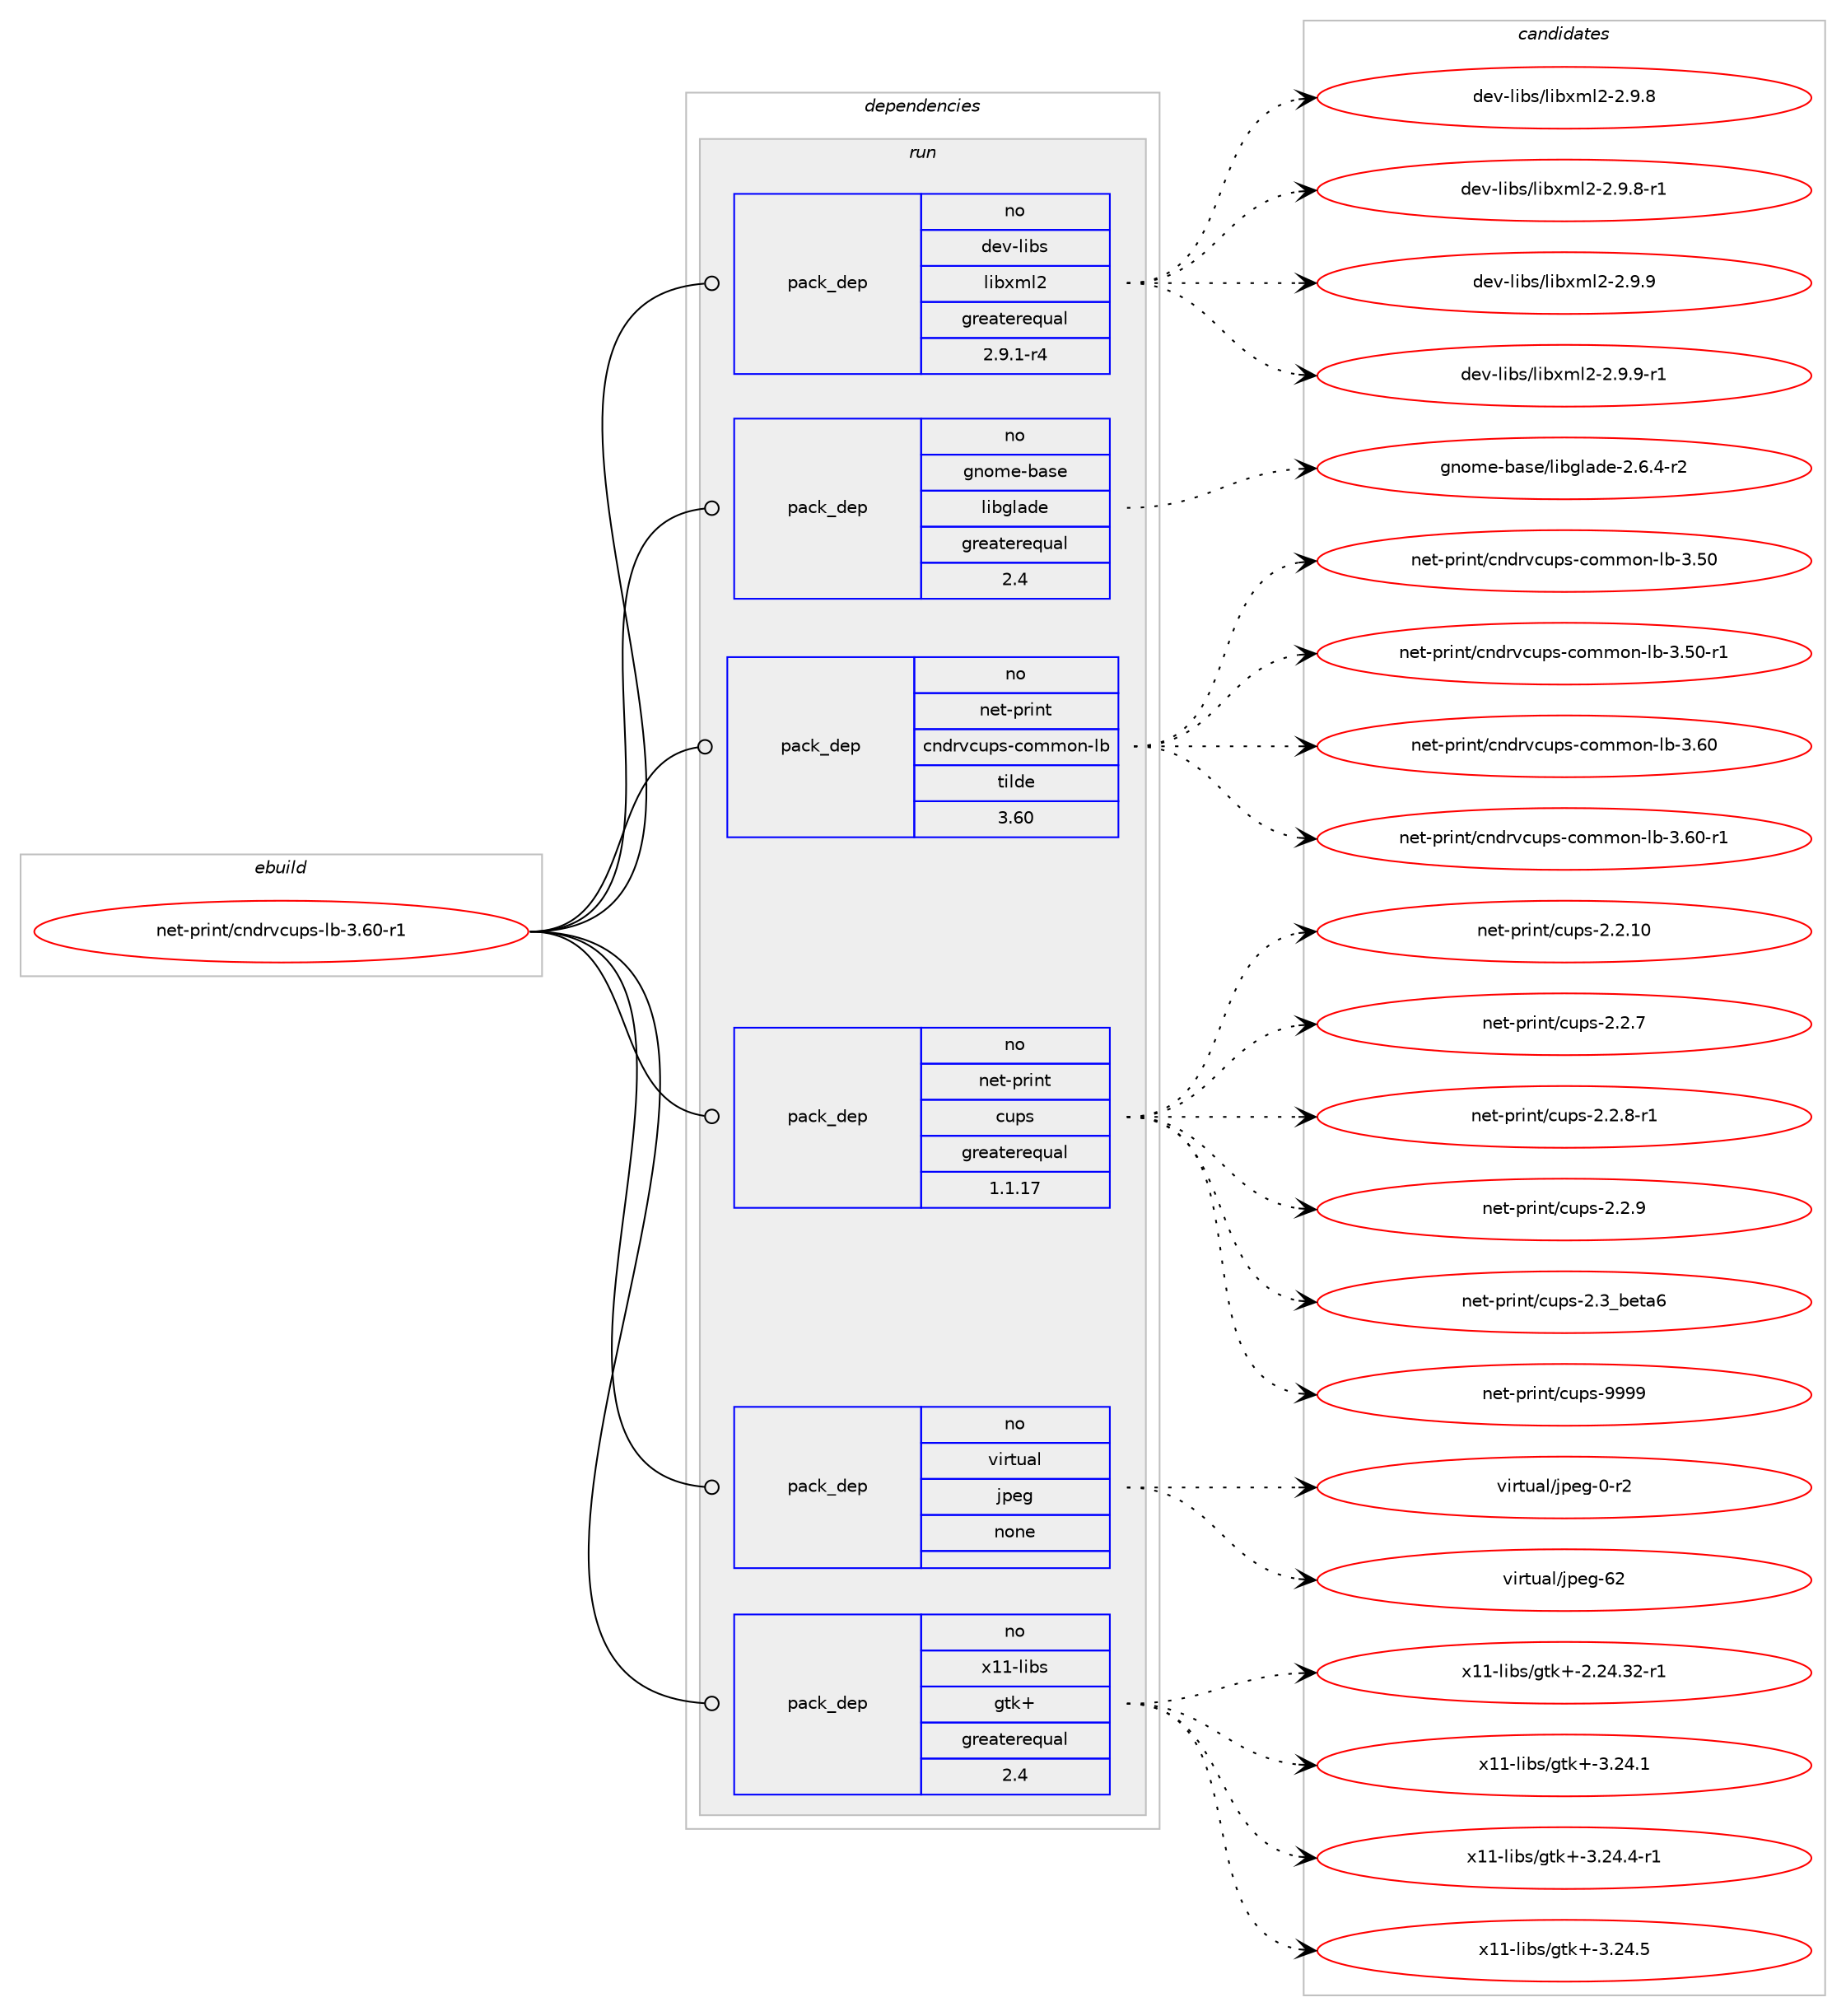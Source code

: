 digraph prolog {

# *************
# Graph options
# *************

newrank=true;
concentrate=true;
compound=true;
graph [rankdir=LR,fontname=Helvetica,fontsize=10,ranksep=1.5];#, ranksep=2.5, nodesep=0.2];
edge  [arrowhead=vee];
node  [fontname=Helvetica,fontsize=10];

# **********
# The ebuild
# **********

subgraph cluster_leftcol {
color=gray;
rank=same;
label=<<i>ebuild</i>>;
id [label="net-print/cndrvcups-lb-3.60-r1", color=red, width=4, href="../net-print/cndrvcups-lb-3.60-r1.svg"];
}

# ****************
# The dependencies
# ****************

subgraph cluster_midcol {
color=gray;
label=<<i>dependencies</i>>;
subgraph cluster_compile {
fillcolor="#eeeeee";
style=filled;
label=<<i>compile</i>>;
}
subgraph cluster_compileandrun {
fillcolor="#eeeeee";
style=filled;
label=<<i>compile and run</i>>;
}
subgraph cluster_run {
fillcolor="#eeeeee";
style=filled;
label=<<i>run</i>>;
subgraph pack1198917 {
dependency1676517 [label=<<TABLE BORDER="0" CELLBORDER="1" CELLSPACING="0" CELLPADDING="4" WIDTH="220"><TR><TD ROWSPAN="6" CELLPADDING="30">pack_dep</TD></TR><TR><TD WIDTH="110">no</TD></TR><TR><TD>dev-libs</TD></TR><TR><TD>libxml2</TD></TR><TR><TD>greaterequal</TD></TR><TR><TD>2.9.1-r4</TD></TR></TABLE>>, shape=none, color=blue];
}
id:e -> dependency1676517:w [weight=20,style="solid",arrowhead="odot"];
subgraph pack1198918 {
dependency1676518 [label=<<TABLE BORDER="0" CELLBORDER="1" CELLSPACING="0" CELLPADDING="4" WIDTH="220"><TR><TD ROWSPAN="6" CELLPADDING="30">pack_dep</TD></TR><TR><TD WIDTH="110">no</TD></TR><TR><TD>gnome-base</TD></TR><TR><TD>libglade</TD></TR><TR><TD>greaterequal</TD></TR><TR><TD>2.4</TD></TR></TABLE>>, shape=none, color=blue];
}
id:e -> dependency1676518:w [weight=20,style="solid",arrowhead="odot"];
subgraph pack1198919 {
dependency1676519 [label=<<TABLE BORDER="0" CELLBORDER="1" CELLSPACING="0" CELLPADDING="4" WIDTH="220"><TR><TD ROWSPAN="6" CELLPADDING="30">pack_dep</TD></TR><TR><TD WIDTH="110">no</TD></TR><TR><TD>net-print</TD></TR><TR><TD>cndrvcups-common-lb</TD></TR><TR><TD>tilde</TD></TR><TR><TD>3.60</TD></TR></TABLE>>, shape=none, color=blue];
}
id:e -> dependency1676519:w [weight=20,style="solid",arrowhead="odot"];
subgraph pack1198920 {
dependency1676520 [label=<<TABLE BORDER="0" CELLBORDER="1" CELLSPACING="0" CELLPADDING="4" WIDTH="220"><TR><TD ROWSPAN="6" CELLPADDING="30">pack_dep</TD></TR><TR><TD WIDTH="110">no</TD></TR><TR><TD>net-print</TD></TR><TR><TD>cups</TD></TR><TR><TD>greaterequal</TD></TR><TR><TD>1.1.17</TD></TR></TABLE>>, shape=none, color=blue];
}
id:e -> dependency1676520:w [weight=20,style="solid",arrowhead="odot"];
subgraph pack1198921 {
dependency1676521 [label=<<TABLE BORDER="0" CELLBORDER="1" CELLSPACING="0" CELLPADDING="4" WIDTH="220"><TR><TD ROWSPAN="6" CELLPADDING="30">pack_dep</TD></TR><TR><TD WIDTH="110">no</TD></TR><TR><TD>virtual</TD></TR><TR><TD>jpeg</TD></TR><TR><TD>none</TD></TR><TR><TD></TD></TR></TABLE>>, shape=none, color=blue];
}
id:e -> dependency1676521:w [weight=20,style="solid",arrowhead="odot"];
subgraph pack1198922 {
dependency1676522 [label=<<TABLE BORDER="0" CELLBORDER="1" CELLSPACING="0" CELLPADDING="4" WIDTH="220"><TR><TD ROWSPAN="6" CELLPADDING="30">pack_dep</TD></TR><TR><TD WIDTH="110">no</TD></TR><TR><TD>x11-libs</TD></TR><TR><TD>gtk+</TD></TR><TR><TD>greaterequal</TD></TR><TR><TD>2.4</TD></TR></TABLE>>, shape=none, color=blue];
}
id:e -> dependency1676522:w [weight=20,style="solid",arrowhead="odot"];
}
}

# **************
# The candidates
# **************

subgraph cluster_choices {
rank=same;
color=gray;
label=<<i>candidates</i>>;

subgraph choice1198917 {
color=black;
nodesep=1;
choice1001011184510810598115471081059812010910850455046574656 [label="dev-libs/libxml2-2.9.8", color=red, width=4,href="../dev-libs/libxml2-2.9.8.svg"];
choice10010111845108105981154710810598120109108504550465746564511449 [label="dev-libs/libxml2-2.9.8-r1", color=red, width=4,href="../dev-libs/libxml2-2.9.8-r1.svg"];
choice1001011184510810598115471081059812010910850455046574657 [label="dev-libs/libxml2-2.9.9", color=red, width=4,href="../dev-libs/libxml2-2.9.9.svg"];
choice10010111845108105981154710810598120109108504550465746574511449 [label="dev-libs/libxml2-2.9.9-r1", color=red, width=4,href="../dev-libs/libxml2-2.9.9-r1.svg"];
dependency1676517:e -> choice1001011184510810598115471081059812010910850455046574656:w [style=dotted,weight="100"];
dependency1676517:e -> choice10010111845108105981154710810598120109108504550465746564511449:w [style=dotted,weight="100"];
dependency1676517:e -> choice1001011184510810598115471081059812010910850455046574657:w [style=dotted,weight="100"];
dependency1676517:e -> choice10010111845108105981154710810598120109108504550465746574511449:w [style=dotted,weight="100"];
}
subgraph choice1198918 {
color=black;
nodesep=1;
choice1031101111091014598971151014710810598103108971001014550465446524511450 [label="gnome-base/libglade-2.6.4-r2", color=red, width=4,href="../gnome-base/libglade-2.6.4-r2.svg"];
dependency1676518:e -> choice1031101111091014598971151014710810598103108971001014550465446524511450:w [style=dotted,weight="100"];
}
subgraph choice1198919 {
color=black;
nodesep=1;
choice11010111645112114105110116479911010011411899117112115459911110910911111045108984551465348 [label="net-print/cndrvcups-common-lb-3.50", color=red, width=4,href="../net-print/cndrvcups-common-lb-3.50.svg"];
choice110101116451121141051101164799110100114118991171121154599111109109111110451089845514653484511449 [label="net-print/cndrvcups-common-lb-3.50-r1", color=red, width=4,href="../net-print/cndrvcups-common-lb-3.50-r1.svg"];
choice11010111645112114105110116479911010011411899117112115459911110910911111045108984551465448 [label="net-print/cndrvcups-common-lb-3.60", color=red, width=4,href="../net-print/cndrvcups-common-lb-3.60.svg"];
choice110101116451121141051101164799110100114118991171121154599111109109111110451089845514654484511449 [label="net-print/cndrvcups-common-lb-3.60-r1", color=red, width=4,href="../net-print/cndrvcups-common-lb-3.60-r1.svg"];
dependency1676519:e -> choice11010111645112114105110116479911010011411899117112115459911110910911111045108984551465348:w [style=dotted,weight="100"];
dependency1676519:e -> choice110101116451121141051101164799110100114118991171121154599111109109111110451089845514653484511449:w [style=dotted,weight="100"];
dependency1676519:e -> choice11010111645112114105110116479911010011411899117112115459911110910911111045108984551465448:w [style=dotted,weight="100"];
dependency1676519:e -> choice110101116451121141051101164799110100114118991171121154599111109109111110451089845514654484511449:w [style=dotted,weight="100"];
}
subgraph choice1198920 {
color=black;
nodesep=1;
choice11010111645112114105110116479911711211545504650464948 [label="net-print/cups-2.2.10", color=red, width=4,href="../net-print/cups-2.2.10.svg"];
choice110101116451121141051101164799117112115455046504655 [label="net-print/cups-2.2.7", color=red, width=4,href="../net-print/cups-2.2.7.svg"];
choice1101011164511211410511011647991171121154550465046564511449 [label="net-print/cups-2.2.8-r1", color=red, width=4,href="../net-print/cups-2.2.8-r1.svg"];
choice110101116451121141051101164799117112115455046504657 [label="net-print/cups-2.2.9", color=red, width=4,href="../net-print/cups-2.2.9.svg"];
choice1101011164511211410511011647991171121154550465195981011169754 [label="net-print/cups-2.3_beta6", color=red, width=4,href="../net-print/cups-2.3_beta6.svg"];
choice1101011164511211410511011647991171121154557575757 [label="net-print/cups-9999", color=red, width=4,href="../net-print/cups-9999.svg"];
dependency1676520:e -> choice11010111645112114105110116479911711211545504650464948:w [style=dotted,weight="100"];
dependency1676520:e -> choice110101116451121141051101164799117112115455046504655:w [style=dotted,weight="100"];
dependency1676520:e -> choice1101011164511211410511011647991171121154550465046564511449:w [style=dotted,weight="100"];
dependency1676520:e -> choice110101116451121141051101164799117112115455046504657:w [style=dotted,weight="100"];
dependency1676520:e -> choice1101011164511211410511011647991171121154550465195981011169754:w [style=dotted,weight="100"];
dependency1676520:e -> choice1101011164511211410511011647991171121154557575757:w [style=dotted,weight="100"];
}
subgraph choice1198921 {
color=black;
nodesep=1;
choice118105114116117971084710611210110345484511450 [label="virtual/jpeg-0-r2", color=red, width=4,href="../virtual/jpeg-0-r2.svg"];
choice1181051141161179710847106112101103455450 [label="virtual/jpeg-62", color=red, width=4,href="../virtual/jpeg-62.svg"];
dependency1676521:e -> choice118105114116117971084710611210110345484511450:w [style=dotted,weight="100"];
dependency1676521:e -> choice1181051141161179710847106112101103455450:w [style=dotted,weight="100"];
}
subgraph choice1198922 {
color=black;
nodesep=1;
choice12049494510810598115471031161074345504650524651504511449 [label="x11-libs/gtk+-2.24.32-r1", color=red, width=4,href="../x11-libs/gtk+-2.24.32-r1.svg"];
choice12049494510810598115471031161074345514650524649 [label="x11-libs/gtk+-3.24.1", color=red, width=4,href="../x11-libs/gtk+-3.24.1.svg"];
choice120494945108105981154710311610743455146505246524511449 [label="x11-libs/gtk+-3.24.4-r1", color=red, width=4,href="../x11-libs/gtk+-3.24.4-r1.svg"];
choice12049494510810598115471031161074345514650524653 [label="x11-libs/gtk+-3.24.5", color=red, width=4,href="../x11-libs/gtk+-3.24.5.svg"];
dependency1676522:e -> choice12049494510810598115471031161074345504650524651504511449:w [style=dotted,weight="100"];
dependency1676522:e -> choice12049494510810598115471031161074345514650524649:w [style=dotted,weight="100"];
dependency1676522:e -> choice120494945108105981154710311610743455146505246524511449:w [style=dotted,weight="100"];
dependency1676522:e -> choice12049494510810598115471031161074345514650524653:w [style=dotted,weight="100"];
}
}

}

